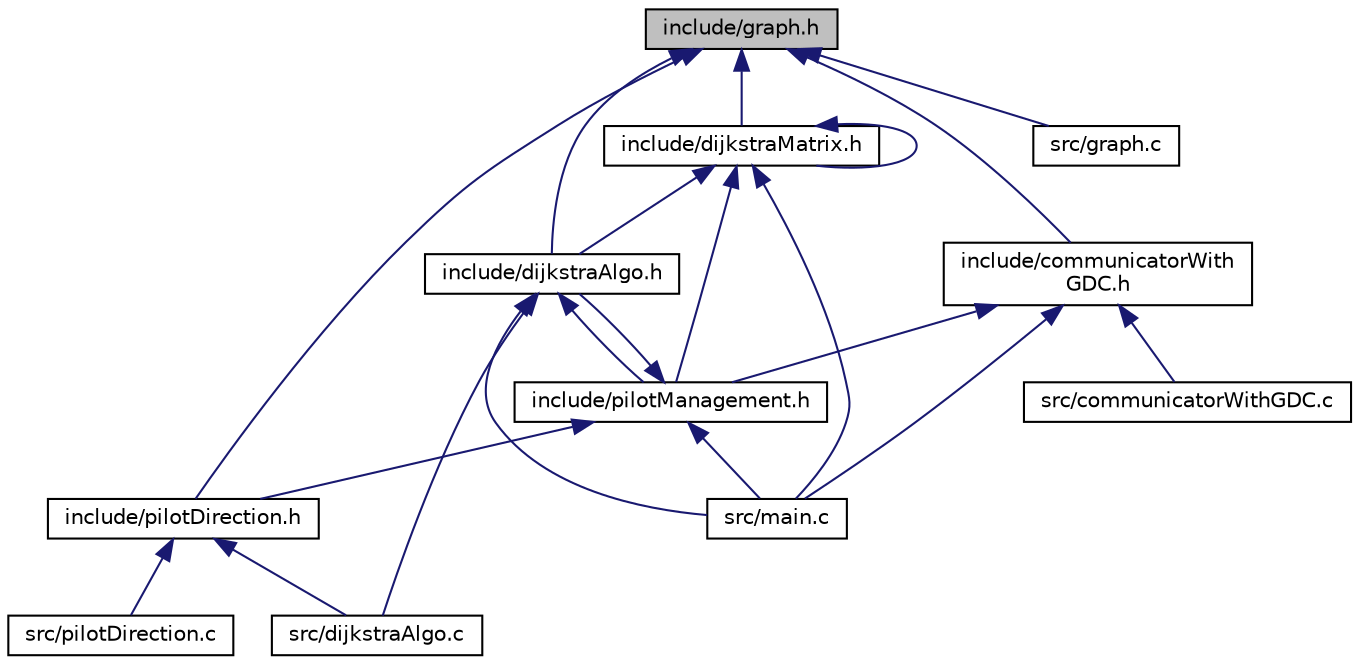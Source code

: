 digraph "include/graph.h"
{
 // LATEX_PDF_SIZE
  edge [fontname="Helvetica",fontsize="10",labelfontname="Helvetica",labelfontsize="10"];
  node [fontname="Helvetica",fontsize="10",shape=record];
  Node1 [label="include/graph.h",height=0.2,width=0.4,color="black", fillcolor="grey75", style="filled", fontcolor="black",tooltip="This file contains the prototypes / declarations used to process a graph."];
  Node1 -> Node2 [dir="back",color="midnightblue",fontsize="10",style="solid",fontname="Helvetica"];
  Node2 [label="include/dijkstraAlgo.h",height=0.2,width=0.4,color="black", fillcolor="white", style="filled",URL="$dijkstraAlgo_8h.html",tooltip="This file contains the prototypes / declarations to implement the Dijstra's algo."];
  Node2 -> Node3 [dir="back",color="midnightblue",fontsize="10",style="solid",fontname="Helvetica"];
  Node3 [label="src/dijkstraAlgo.c",height=0.2,width=0.4,color="black", fillcolor="white", style="filled",URL="$dijkstraAlgo_8c.html",tooltip="This file contains the functions to implement the Dijstra's algo."];
  Node2 -> Node4 [dir="back",color="midnightblue",fontsize="10",style="solid",fontname="Helvetica"];
  Node4 [label="include/pilotManagement.h",height=0.2,width=0.4,color="black", fillcolor="white", style="filled",URL="$pilotManagement_8h.html",tooltip="This file contains the functions used to manage a pilot."];
  Node4 -> Node2 [dir="back",color="midnightblue",fontsize="10",style="solid",fontname="Helvetica"];
  Node4 -> Node5 [dir="back",color="midnightblue",fontsize="10",style="solid",fontname="Helvetica"];
  Node5 [label="src/main.c",height=0.2,width=0.4,color="black", fillcolor="white", style="filled",URL="$main_8c.html",tooltip="This file the main function to test a program."];
  Node4 -> Node6 [dir="back",color="midnightblue",fontsize="10",style="solid",fontname="Helvetica"];
  Node6 [label="include/pilotDirection.h",height=0.2,width=0.4,color="black", fillcolor="white", style="filled",URL="$pilotDirection_8h.html",tooltip="This file contains the prototypes / declarations used to choose the pilot's direction."];
  Node6 -> Node3 [dir="back",color="midnightblue",fontsize="10",style="solid",fontname="Helvetica"];
  Node6 -> Node7 [dir="back",color="midnightblue",fontsize="10",style="solid",fontname="Helvetica"];
  Node7 [label="src/pilotDirection.c",height=0.2,width=0.4,color="black", fillcolor="white", style="filled",URL="$pilotDirection_8c.html",tooltip="This file contains the functions used to choose the pilot's direction/action."];
  Node2 -> Node5 [dir="back",color="midnightblue",fontsize="10",style="solid",fontname="Helvetica"];
  Node1 -> Node8 [dir="back",color="midnightblue",fontsize="10",style="solid",fontname="Helvetica"];
  Node8 [label="include/communicatorWith\lGDC.h",height=0.2,width=0.4,color="black", fillcolor="white", style="filled",URL="$communicatorWithGDC_8h.html",tooltip="This file is the prototypes used by communicatorWithGDC.c functions."];
  Node8 -> Node9 [dir="back",color="midnightblue",fontsize="10",style="solid",fontname="Helvetica"];
  Node9 [label="src/communicatorWithGDC.c",height=0.2,width=0.4,color="black", fillcolor="white", style="filled",URL="$communicatorWithGDC_8c.html",tooltip="This file is used to communicate with the GDC."];
  Node8 -> Node4 [dir="back",color="midnightblue",fontsize="10",style="solid",fontname="Helvetica"];
  Node8 -> Node5 [dir="back",color="midnightblue",fontsize="10",style="solid",fontname="Helvetica"];
  Node1 -> Node10 [dir="back",color="midnightblue",fontsize="10",style="solid",fontname="Helvetica"];
  Node10 [label="include/dijkstraMatrix.h",height=0.2,width=0.4,color="black", fillcolor="white", style="filled",URL="$dijkstraMatrix_8h.html",tooltip="This file contains prototypes and declarations to manage a Dijkstra's matrix."];
  Node10 -> Node4 [dir="back",color="midnightblue",fontsize="10",style="solid",fontname="Helvetica"];
  Node10 -> Node10 [dir="back",color="midnightblue",fontsize="10",style="solid",fontname="Helvetica"];
  Node10 -> Node2 [dir="back",color="midnightblue",fontsize="10",style="solid",fontname="Helvetica"];
  Node10 -> Node5 [dir="back",color="midnightblue",fontsize="10",style="solid",fontname="Helvetica"];
  Node1 -> Node11 [dir="back",color="midnightblue",fontsize="10",style="solid",fontname="Helvetica"];
  Node11 [label="src/graph.c",height=0.2,width=0.4,color="black", fillcolor="white", style="filled",URL="$graph_8c.html",tooltip="This file contains the prototypes / declarations used to process a graph."];
  Node1 -> Node6 [dir="back",color="midnightblue",fontsize="10",style="solid",fontname="Helvetica"];
}
